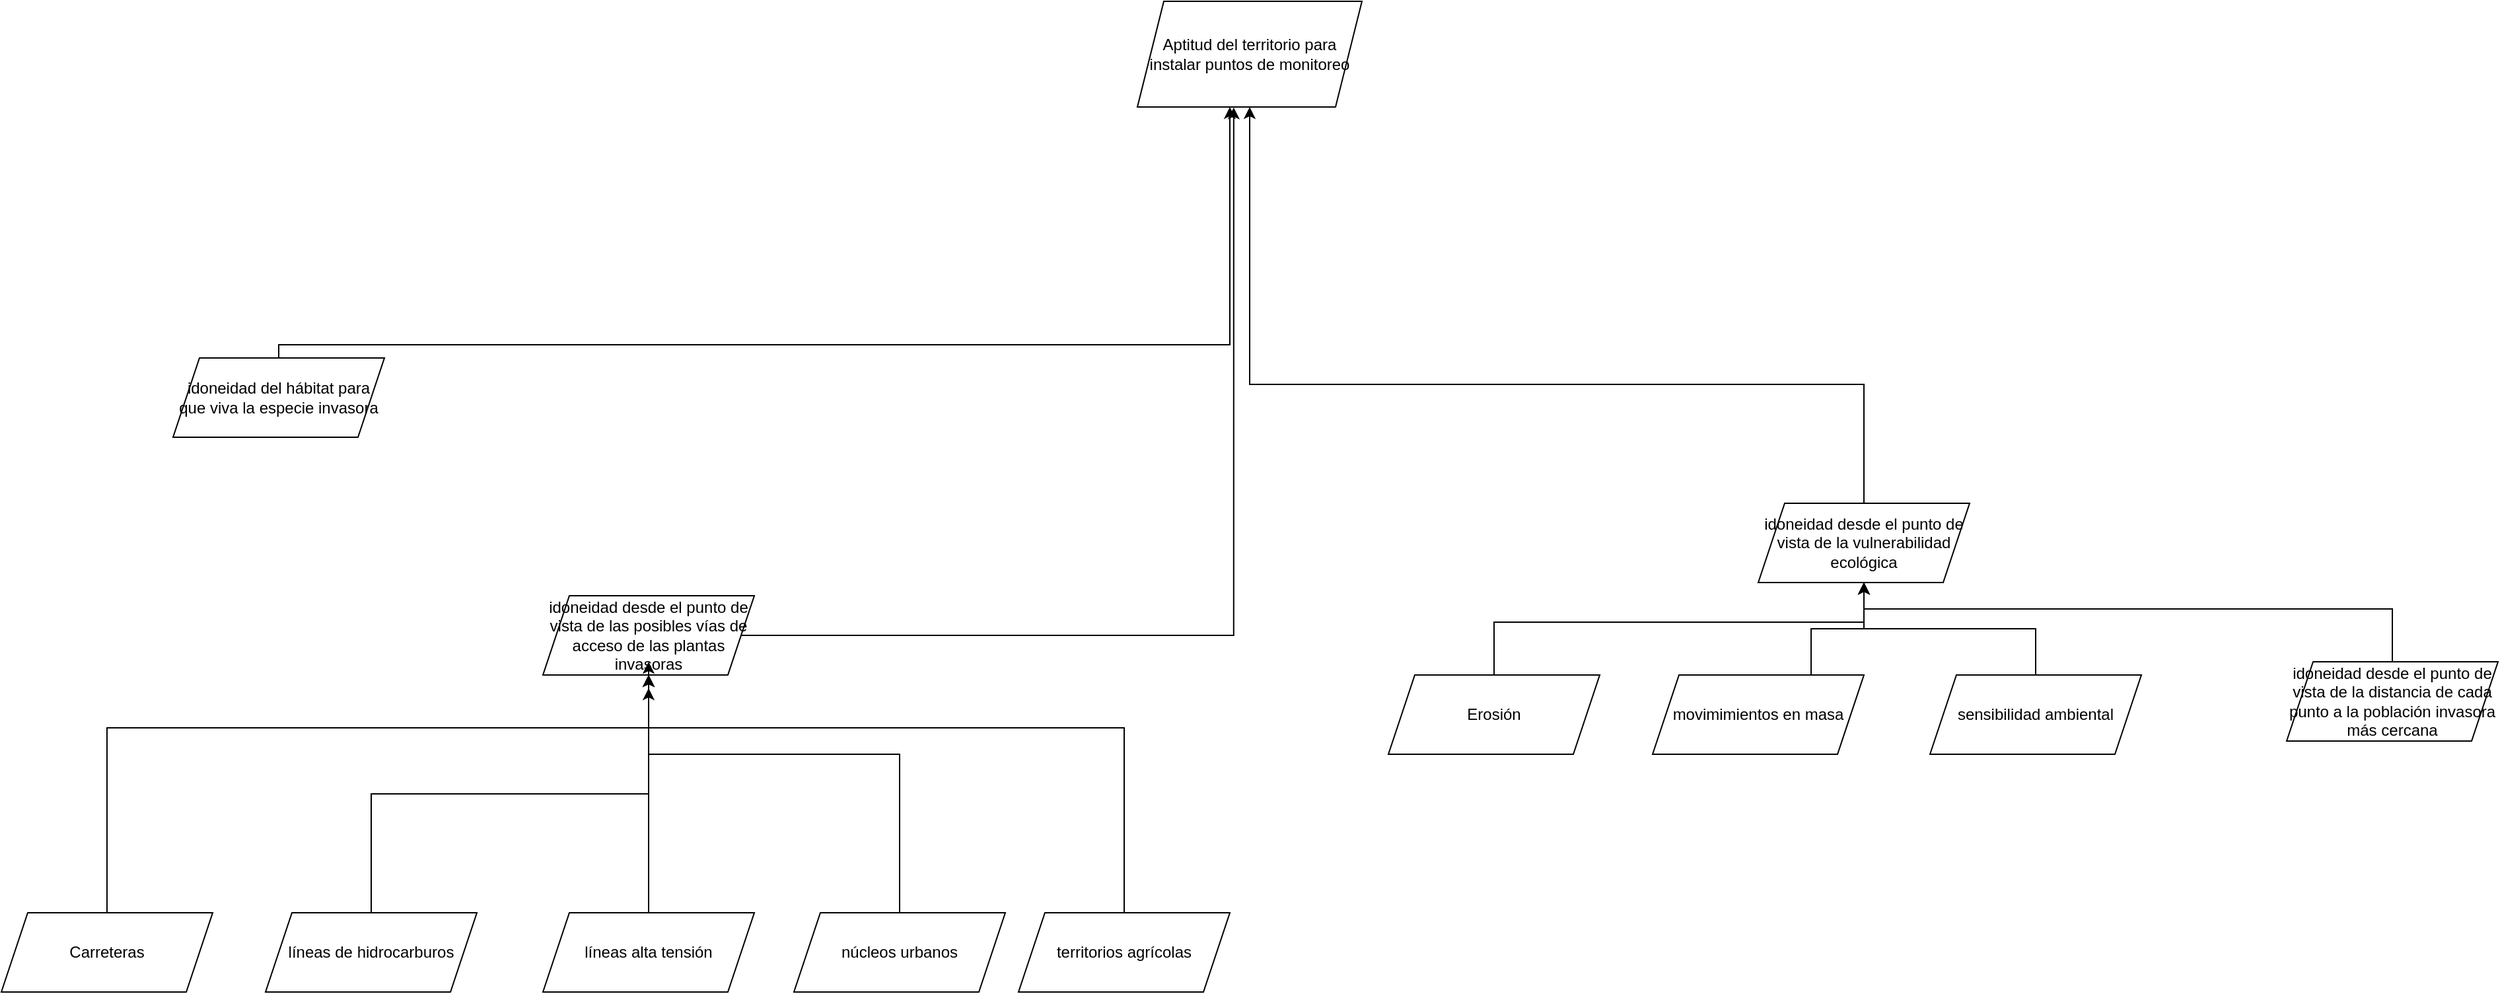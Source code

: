 <mxfile version="17.4.2" type="device"><diagram id="yFGzuTb7Feyoxt3GgvFE" name="Page-1"><mxGraphModel dx="2429" dy="1771" grid="1" gridSize="10" guides="1" tooltips="1" connect="1" arrows="1" fold="1" page="1" pageScale="1" pageWidth="2336" pageHeight="1654" math="0" shadow="0"><root><mxCell id="0"/><mxCell id="1" parent="0"/><mxCell id="BCfx_MaG7D3l3Tm_7o_h-1" value="Aptitud del territorio para instalar puntos de monitoreo" style="shape=parallelogram;perimeter=parallelogramPerimeter;whiteSpace=wrap;html=1;fixedSize=1;" vertex="1" parent="1"><mxGeometry x="930" y="10" width="170" height="80" as="geometry"/></mxCell><mxCell id="BCfx_MaG7D3l3Tm_7o_h-25" style="edgeStyle=orthogonalEdgeStyle;rounded=0;orthogonalLoop=1;jettySize=auto;html=1;" edge="1" parent="1" source="BCfx_MaG7D3l3Tm_7o_h-2"><mxGeometry relative="1" as="geometry"><mxPoint x="1000" y="90" as="targetPoint"/><Array as="points"><mxPoint x="280" y="270"/><mxPoint x="1000" y="270"/></Array></mxGeometry></mxCell><mxCell id="BCfx_MaG7D3l3Tm_7o_h-2" value="idoneidad del hábitat para que viva la especie invasora" style="shape=parallelogram;perimeter=parallelogramPerimeter;whiteSpace=wrap;html=1;fixedSize=1;" vertex="1" parent="1"><mxGeometry x="200" y="280" width="160" height="60" as="geometry"/></mxCell><mxCell id="BCfx_MaG7D3l3Tm_7o_h-23" style="edgeStyle=orthogonalEdgeStyle;rounded=0;orthogonalLoop=1;jettySize=auto;html=1;" edge="1" parent="1" source="BCfx_MaG7D3l3Tm_7o_h-3" target="BCfx_MaG7D3l3Tm_7o_h-8"><mxGeometry relative="1" as="geometry"><Array as="points"><mxPoint x="1880" y="470"/><mxPoint x="1480" y="470"/></Array></mxGeometry></mxCell><mxCell id="BCfx_MaG7D3l3Tm_7o_h-3" value="idoneidad desde el punto de vista de la distancia de cada punto a la población invasora más cercana" style="shape=parallelogram;perimeter=parallelogramPerimeter;whiteSpace=wrap;html=1;fixedSize=1;" vertex="1" parent="1"><mxGeometry x="1800" y="510" width="160" height="60" as="geometry"/></mxCell><mxCell id="BCfx_MaG7D3l3Tm_7o_h-24" style="edgeStyle=orthogonalEdgeStyle;rounded=0;orthogonalLoop=1;jettySize=auto;html=1;entryX=0.429;entryY=1.004;entryDx=0;entryDy=0;entryPerimeter=0;" edge="1" parent="1" source="BCfx_MaG7D3l3Tm_7o_h-5" target="BCfx_MaG7D3l3Tm_7o_h-1"><mxGeometry relative="1" as="geometry"/></mxCell><mxCell id="BCfx_MaG7D3l3Tm_7o_h-5" value="idoneidad desde el punto de vista de las posibles vías de acceso de las plantas invasoras" style="shape=parallelogram;perimeter=parallelogramPerimeter;whiteSpace=wrap;html=1;fixedSize=1;" vertex="1" parent="1"><mxGeometry x="480" y="460" width="160" height="60" as="geometry"/></mxCell><mxCell id="BCfx_MaG7D3l3Tm_7o_h-14" style="edgeStyle=orthogonalEdgeStyle;rounded=0;orthogonalLoop=1;jettySize=auto;html=1;entryX=0.5;entryY=1;entryDx=0;entryDy=0;" edge="1" parent="1" source="BCfx_MaG7D3l3Tm_7o_h-6" target="BCfx_MaG7D3l3Tm_7o_h-5"><mxGeometry relative="1" as="geometry"><Array as="points"><mxPoint x="150" y="560"/><mxPoint x="560" y="560"/></Array></mxGeometry></mxCell><mxCell id="BCfx_MaG7D3l3Tm_7o_h-6" value="Carreteras" style="shape=parallelogram;perimeter=parallelogramPerimeter;whiteSpace=wrap;html=1;fixedSize=1;" vertex="1" parent="1"><mxGeometry x="70" y="700" width="160" height="60" as="geometry"/></mxCell><mxCell id="BCfx_MaG7D3l3Tm_7o_h-15" style="edgeStyle=orthogonalEdgeStyle;rounded=0;orthogonalLoop=1;jettySize=auto;html=1;" edge="1" parent="1" source="BCfx_MaG7D3l3Tm_7o_h-7"><mxGeometry relative="1" as="geometry"><mxPoint x="560.0" y="530" as="targetPoint"/><Array as="points"><mxPoint x="350" y="610"/><mxPoint x="560" y="610"/></Array></mxGeometry></mxCell><mxCell id="BCfx_MaG7D3l3Tm_7o_h-7" value="líneas de hidrocarburos" style="shape=parallelogram;perimeter=parallelogramPerimeter;whiteSpace=wrap;html=1;fixedSize=1;" vertex="1" parent="1"><mxGeometry x="270" y="700" width="160" height="60" as="geometry"/></mxCell><mxCell id="BCfx_MaG7D3l3Tm_7o_h-26" style="edgeStyle=orthogonalEdgeStyle;rounded=0;orthogonalLoop=1;jettySize=auto;html=1;entryX=0.5;entryY=1;entryDx=0;entryDy=0;" edge="1" parent="1" source="BCfx_MaG7D3l3Tm_7o_h-8" target="BCfx_MaG7D3l3Tm_7o_h-1"><mxGeometry relative="1" as="geometry"><Array as="points"><mxPoint x="1480" y="300"/><mxPoint x="1015" y="300"/></Array></mxGeometry></mxCell><mxCell id="BCfx_MaG7D3l3Tm_7o_h-8" value="idoneidad desde el punto de vista de la vulnerabilidad ecológica" style="shape=parallelogram;perimeter=parallelogramPerimeter;whiteSpace=wrap;html=1;fixedSize=1;" vertex="1" parent="1"><mxGeometry x="1400" y="390" width="160" height="60" as="geometry"/></mxCell><mxCell id="BCfx_MaG7D3l3Tm_7o_h-20" style="edgeStyle=orthogonalEdgeStyle;rounded=0;orthogonalLoop=1;jettySize=auto;html=1;entryX=0.5;entryY=1;entryDx=0;entryDy=0;" edge="1" parent="1" source="BCfx_MaG7D3l3Tm_7o_h-9" target="BCfx_MaG7D3l3Tm_7o_h-8"><mxGeometry relative="1" as="geometry"><Array as="points"><mxPoint x="1200" y="480"/><mxPoint x="1480" y="480"/></Array></mxGeometry></mxCell><mxCell id="BCfx_MaG7D3l3Tm_7o_h-9" value="Erosión" style="shape=parallelogram;perimeter=parallelogramPerimeter;whiteSpace=wrap;html=1;fixedSize=1;" vertex="1" parent="1"><mxGeometry x="1120" y="520" width="160" height="60" as="geometry"/></mxCell><mxCell id="BCfx_MaG7D3l3Tm_7o_h-21" style="edgeStyle=orthogonalEdgeStyle;rounded=0;orthogonalLoop=1;jettySize=auto;html=1;entryX=0.5;entryY=1;entryDx=0;entryDy=0;" edge="1" parent="1" source="BCfx_MaG7D3l3Tm_7o_h-10" target="BCfx_MaG7D3l3Tm_7o_h-8"><mxGeometry relative="1" as="geometry"><mxPoint x="1330" y="450" as="targetPoint"/><Array as="points"><mxPoint x="1440" y="485"/><mxPoint x="1480" y="485"/></Array></mxGeometry></mxCell><mxCell id="BCfx_MaG7D3l3Tm_7o_h-10" value="movimimientos en masa" style="shape=parallelogram;perimeter=parallelogramPerimeter;whiteSpace=wrap;html=1;fixedSize=1;" vertex="1" parent="1"><mxGeometry x="1320" y="520" width="160" height="60" as="geometry"/></mxCell><mxCell id="BCfx_MaG7D3l3Tm_7o_h-16" style="edgeStyle=orthogonalEdgeStyle;rounded=0;orthogonalLoop=1;jettySize=auto;html=1;entryX=0.5;entryY=1;entryDx=0;entryDy=0;" edge="1" parent="1" source="BCfx_MaG7D3l3Tm_7o_h-11" target="BCfx_MaG7D3l3Tm_7o_h-5"><mxGeometry relative="1" as="geometry"/></mxCell><mxCell id="BCfx_MaG7D3l3Tm_7o_h-11" value="líneas alta tensión" style="shape=parallelogram;perimeter=parallelogramPerimeter;whiteSpace=wrap;html=1;fixedSize=1;" vertex="1" parent="1"><mxGeometry x="480" y="700" width="160" height="60" as="geometry"/></mxCell><mxCell id="BCfx_MaG7D3l3Tm_7o_h-17" style="edgeStyle=orthogonalEdgeStyle;rounded=0;orthogonalLoop=1;jettySize=auto;html=1;" edge="1" parent="1" source="BCfx_MaG7D3l3Tm_7o_h-12"><mxGeometry relative="1" as="geometry"><mxPoint x="560.0" y="510" as="targetPoint"/><Array as="points"><mxPoint x="750" y="580"/><mxPoint x="560" y="580"/></Array></mxGeometry></mxCell><mxCell id="BCfx_MaG7D3l3Tm_7o_h-12" value="núcleos urbanos" style="shape=parallelogram;perimeter=parallelogramPerimeter;whiteSpace=wrap;html=1;fixedSize=1;" vertex="1" parent="1"><mxGeometry x="670" y="700" width="160" height="60" as="geometry"/></mxCell><mxCell id="BCfx_MaG7D3l3Tm_7o_h-18" style="edgeStyle=orthogonalEdgeStyle;rounded=0;orthogonalLoop=1;jettySize=auto;html=1;entryX=0.5;entryY=1;entryDx=0;entryDy=0;" edge="1" parent="1" source="BCfx_MaG7D3l3Tm_7o_h-13" target="BCfx_MaG7D3l3Tm_7o_h-5"><mxGeometry relative="1" as="geometry"><Array as="points"><mxPoint x="920" y="560"/><mxPoint x="560" y="560"/></Array></mxGeometry></mxCell><mxCell id="BCfx_MaG7D3l3Tm_7o_h-13" value="territorios agrícolas" style="shape=parallelogram;perimeter=parallelogramPerimeter;whiteSpace=wrap;html=1;fixedSize=1;" vertex="1" parent="1"><mxGeometry x="840" y="700" width="160" height="60" as="geometry"/></mxCell><mxCell id="BCfx_MaG7D3l3Tm_7o_h-22" style="edgeStyle=orthogonalEdgeStyle;rounded=0;orthogonalLoop=1;jettySize=auto;html=1;entryX=0.5;entryY=1;entryDx=0;entryDy=0;" edge="1" parent="1" source="BCfx_MaG7D3l3Tm_7o_h-19" target="BCfx_MaG7D3l3Tm_7o_h-8"><mxGeometry relative="1" as="geometry"/></mxCell><mxCell id="BCfx_MaG7D3l3Tm_7o_h-19" value="sensibilidad ambiental" style="shape=parallelogram;perimeter=parallelogramPerimeter;whiteSpace=wrap;html=1;fixedSize=1;" vertex="1" parent="1"><mxGeometry x="1530" y="520" width="160" height="60" as="geometry"/></mxCell></root></mxGraphModel></diagram></mxfile>